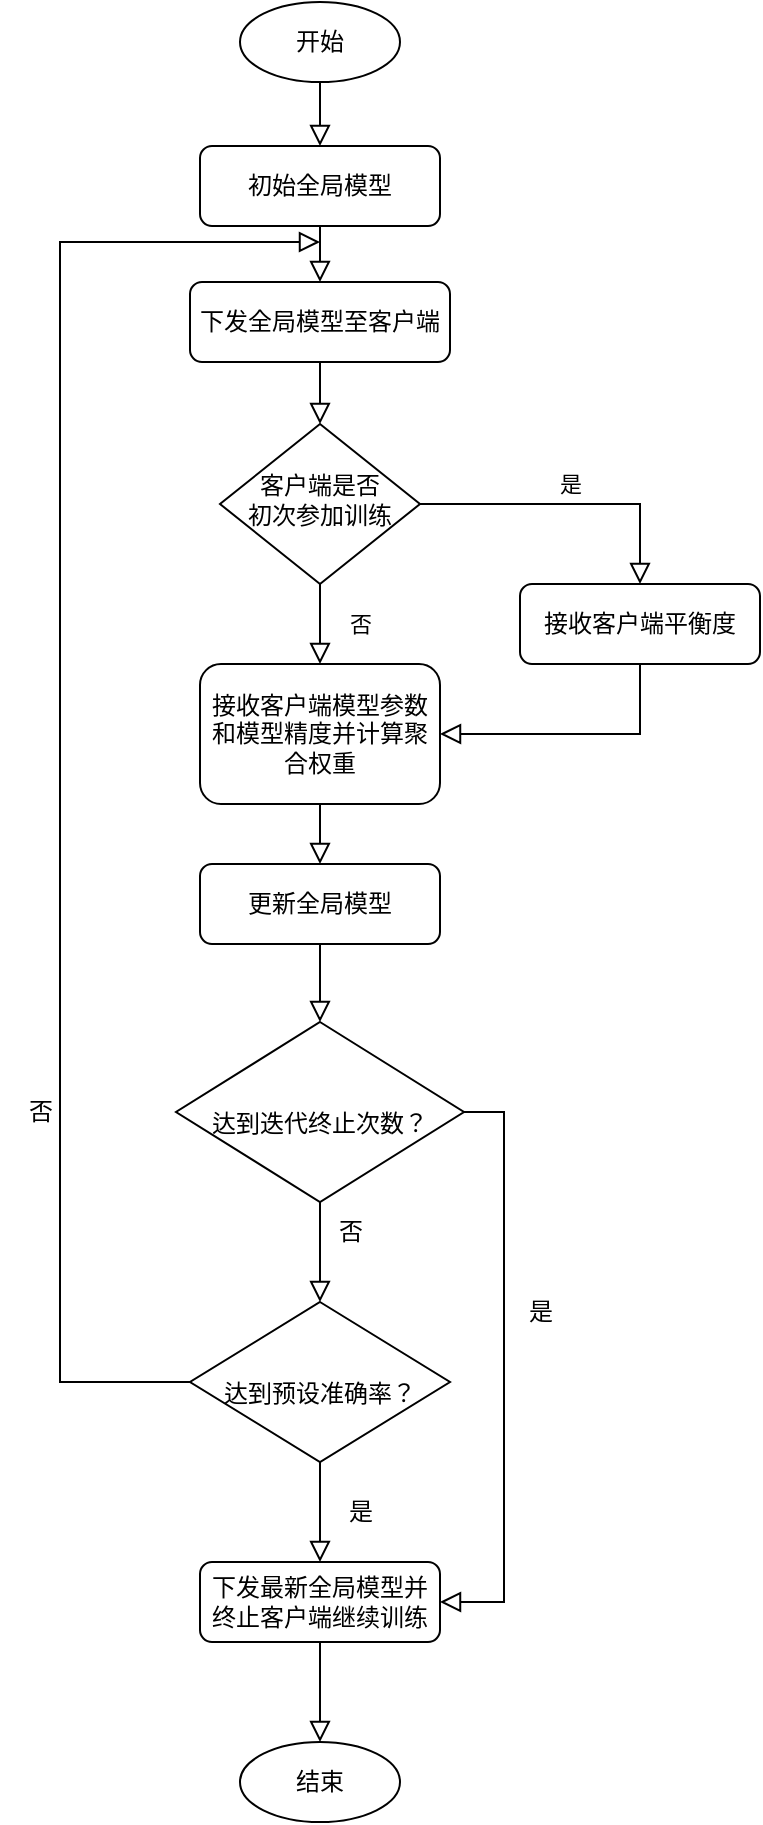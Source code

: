<mxfile version="21.0.8" type="github" pages="2">
  <diagram id="aBPDVvVLKLGPg7GCLv61" name="图1">
    <mxGraphModel dx="747" dy="438" grid="1" gridSize="10" guides="1" tooltips="1" connect="1" arrows="1" fold="1" page="1" pageScale="1" pageWidth="827" pageHeight="1169" math="0" shadow="0">
      <root>
        <mxCell id="0" />
        <mxCell id="1" parent="0" />
        <mxCell id="WaLiMhug5n1nE3xd5-q1-1" value="初始全局模型" style="rounded=1;whiteSpace=wrap;html=1;fontSize=12;glass=0;strokeWidth=1;shadow=0;" parent="1" vertex="1">
          <mxGeometry x="350" y="162" width="120" height="40" as="geometry" />
        </mxCell>
        <mxCell id="WaLiMhug5n1nE3xd5-q1-2" value="否" style="rounded=0;html=1;jettySize=auto;orthogonalLoop=1;fontSize=11;endArrow=block;endFill=0;endSize=8;strokeWidth=1;shadow=0;labelBackgroundColor=none;edgeStyle=orthogonalEdgeStyle;entryX=0.5;entryY=0;entryDx=0;entryDy=0;" parent="1" source="WaLiMhug5n1nE3xd5-q1-4" target="WaLiMhug5n1nE3xd5-q1-12" edge="1">
          <mxGeometry y="20" relative="1" as="geometry">
            <mxPoint as="offset" />
            <mxPoint x="410" y="461" as="targetPoint" />
          </mxGeometry>
        </mxCell>
        <mxCell id="WaLiMhug5n1nE3xd5-q1-3" value="是" style="edgeStyle=orthogonalEdgeStyle;rounded=0;html=1;jettySize=auto;orthogonalLoop=1;fontSize=11;endArrow=block;endFill=0;endSize=8;strokeWidth=1;shadow=0;labelBackgroundColor=none;entryX=0.5;entryY=0;entryDx=0;entryDy=0;" parent="1" source="WaLiMhug5n1nE3xd5-q1-4" target="WaLiMhug5n1nE3xd5-q1-11" edge="1">
          <mxGeometry y="10" relative="1" as="geometry">
            <mxPoint as="offset" />
          </mxGeometry>
        </mxCell>
        <mxCell id="WaLiMhug5n1nE3xd5-q1-4" value="客户端是否&lt;br&gt;初次参加训练" style="rhombus;whiteSpace=wrap;html=1;shadow=0;fontFamily=Helvetica;fontSize=12;align=center;strokeWidth=1;spacing=6;spacingTop=-4;" parent="1" vertex="1">
          <mxGeometry x="360" y="301" width="100" height="80" as="geometry" />
        </mxCell>
        <mxCell id="WaLiMhug5n1nE3xd5-q1-5" value="开始" style="ellipse;whiteSpace=wrap;html=1;" parent="1" vertex="1">
          <mxGeometry x="370" y="90" width="80" height="40" as="geometry" />
        </mxCell>
        <mxCell id="WaLiMhug5n1nE3xd5-q1-6" value="" style="rounded=0;html=1;jettySize=auto;orthogonalLoop=1;fontSize=11;endArrow=block;endFill=0;endSize=8;strokeWidth=1;shadow=0;labelBackgroundColor=none;edgeStyle=orthogonalEdgeStyle;entryX=0.5;entryY=0;entryDx=0;entryDy=0;exitX=0.5;exitY=1;exitDx=0;exitDy=0;" parent="1" source="WaLiMhug5n1nE3xd5-q1-5" target="WaLiMhug5n1nE3xd5-q1-1" edge="1">
          <mxGeometry relative="1" as="geometry">
            <mxPoint x="409.76" y="124" as="sourcePoint" />
            <mxPoint x="410" y="164" as="targetPoint" />
            <Array as="points" />
          </mxGeometry>
        </mxCell>
        <mxCell id="WaLiMhug5n1nE3xd5-q1-7" value="下发全局模型至客户端" style="rounded=1;whiteSpace=wrap;html=1;fontSize=12;glass=0;strokeWidth=1;shadow=0;" parent="1" vertex="1">
          <mxGeometry x="345" y="230" width="130" height="40" as="geometry" />
        </mxCell>
        <mxCell id="WaLiMhug5n1nE3xd5-q1-8" value="" style="rounded=0;html=1;jettySize=auto;orthogonalLoop=1;fontSize=11;endArrow=block;endFill=0;endSize=8;strokeWidth=1;shadow=0;labelBackgroundColor=none;edgeStyle=orthogonalEdgeStyle;exitX=0.5;exitY=1;exitDx=0;exitDy=0;entryX=0.5;entryY=0;entryDx=0;entryDy=0;" parent="1" source="WaLiMhug5n1nE3xd5-q1-1" target="WaLiMhug5n1nE3xd5-q1-7" edge="1">
          <mxGeometry relative="1" as="geometry">
            <mxPoint x="409.83" y="190" as="sourcePoint" />
            <mxPoint x="410.07" y="230" as="targetPoint" />
            <Array as="points" />
          </mxGeometry>
        </mxCell>
        <mxCell id="WaLiMhug5n1nE3xd5-q1-9" value="" style="rounded=0;html=1;jettySize=auto;orthogonalLoop=1;fontSize=11;endArrow=block;endFill=0;endSize=8;strokeWidth=1;shadow=0;labelBackgroundColor=none;edgeStyle=orthogonalEdgeStyle;exitX=0.5;exitY=1;exitDx=0;exitDy=0;entryX=0.5;entryY=0;entryDx=0;entryDy=0;" parent="1" source="WaLiMhug5n1nE3xd5-q1-7" target="WaLiMhug5n1nE3xd5-q1-4" edge="1">
          <mxGeometry relative="1" as="geometry">
            <mxPoint x="409.86" y="261" as="sourcePoint" />
            <mxPoint x="410.1" y="301" as="targetPoint" />
            <Array as="points" />
          </mxGeometry>
        </mxCell>
        <mxCell id="WaLiMhug5n1nE3xd5-q1-10" style="edgeStyle=orthogonalEdgeStyle;rounded=0;orthogonalLoop=1;jettySize=auto;html=1;exitX=0.5;exitY=1;exitDx=0;exitDy=0;entryX=1;entryY=0.5;entryDx=0;entryDy=0;labelBackgroundColor=none;endArrow=block;endFill=0;endSize=8;strokeWidth=1;shadow=0;" parent="1" source="WaLiMhug5n1nE3xd5-q1-11" target="WaLiMhug5n1nE3xd5-q1-12" edge="1">
          <mxGeometry relative="1" as="geometry" />
        </mxCell>
        <mxCell id="WaLiMhug5n1nE3xd5-q1-11" value="接收客户端平衡度" style="rounded=1;whiteSpace=wrap;html=1;fontSize=12;glass=0;strokeWidth=1;shadow=0;" parent="1" vertex="1">
          <mxGeometry x="510" y="381" width="120" height="40" as="geometry" />
        </mxCell>
        <mxCell id="WaLiMhug5n1nE3xd5-q1-12" value="接收客户端模型参数和模型精度并计算聚合权重" style="rounded=1;whiteSpace=wrap;html=1;fontSize=12;glass=0;strokeWidth=1;shadow=0;" parent="1" vertex="1">
          <mxGeometry x="350" y="421" width="120" height="70" as="geometry" />
        </mxCell>
        <mxCell id="Zmd_qZqpM1uoM6uoX9SE-4" style="edgeStyle=orthogonalEdgeStyle;rounded=0;orthogonalLoop=1;jettySize=auto;html=1;exitX=0.5;exitY=1;exitDx=0;exitDy=0;entryX=0.5;entryY=0;entryDx=0;entryDy=0;endSize=8;endArrow=block;endFill=0;" parent="1" source="WaLiMhug5n1nE3xd5-q1-13" target="WaLiMhug5n1nE3xd5-q1-22" edge="1">
          <mxGeometry relative="1" as="geometry" />
        </mxCell>
        <mxCell id="WaLiMhug5n1nE3xd5-q1-13" value="更新全局模型" style="rounded=1;whiteSpace=wrap;html=1;fontSize=12;glass=0;strokeWidth=1;shadow=0;" parent="1" vertex="1">
          <mxGeometry x="350" y="521" width="120" height="40" as="geometry" />
        </mxCell>
        <mxCell id="WaLiMhug5n1nE3xd5-q1-14" value="" style="rounded=0;html=1;jettySize=auto;orthogonalLoop=1;fontSize=11;endArrow=block;endFill=0;endSize=8;strokeWidth=1;shadow=0;labelBackgroundColor=none;edgeStyle=orthogonalEdgeStyle;entryX=0.5;entryY=0;entryDx=0;entryDy=0;exitX=0.5;exitY=1;exitDx=0;exitDy=0;" parent="1" source="WaLiMhug5n1nE3xd5-q1-12" target="WaLiMhug5n1nE3xd5-q1-13" edge="1">
          <mxGeometry relative="1" as="geometry">
            <mxPoint x="409.8" y="531" as="sourcePoint" />
            <mxPoint x="410.04" y="571" as="targetPoint" />
            <Array as="points" />
          </mxGeometry>
        </mxCell>
        <mxCell id="Zmd_qZqpM1uoM6uoX9SE-7" style="edgeStyle=orthogonalEdgeStyle;rounded=0;orthogonalLoop=1;jettySize=auto;html=1;exitX=0.5;exitY=1;exitDx=0;exitDy=0;entryX=0.5;entryY=0;entryDx=0;entryDy=0;endSize=8;endArrow=block;endFill=0;" parent="1" source="WaLiMhug5n1nE3xd5-q1-18" target="WaLiMhug5n1nE3xd5-q1-25" edge="1">
          <mxGeometry relative="1" as="geometry" />
        </mxCell>
        <mxCell id="Zmd_qZqpM1uoM6uoX9SE-11" style="edgeStyle=orthogonalEdgeStyle;rounded=0;orthogonalLoop=1;jettySize=auto;html=1;exitX=0;exitY=0.5;exitDx=0;exitDy=0;endSize=8;endArrow=block;endFill=0;" parent="1" source="WaLiMhug5n1nE3xd5-q1-18" edge="1">
          <mxGeometry relative="1" as="geometry">
            <mxPoint x="410" y="210" as="targetPoint" />
            <Array as="points">
              <mxPoint x="280" y="780" />
              <mxPoint x="280" y="210" />
            </Array>
          </mxGeometry>
        </mxCell>
        <mxCell id="WaLiMhug5n1nE3xd5-q1-18" value="&lt;br&gt;达到预设准确率？" style="rhombus;whiteSpace=wrap;html=1;shadow=0;fontFamily=Helvetica;fontSize=12;align=center;strokeWidth=1;spacing=6;spacingTop=-4;" parent="1" vertex="1">
          <mxGeometry x="345" y="740" width="130" height="80" as="geometry" />
        </mxCell>
        <mxCell id="Zmd_qZqpM1uoM6uoX9SE-5" style="edgeStyle=orthogonalEdgeStyle;rounded=0;orthogonalLoop=1;jettySize=auto;html=1;exitX=0.5;exitY=1;exitDx=0;exitDy=0;entryX=0.5;entryY=0;entryDx=0;entryDy=0;endArrow=block;endFill=0;endSize=8;" parent="1" source="WaLiMhug5n1nE3xd5-q1-22" target="WaLiMhug5n1nE3xd5-q1-18" edge="1">
          <mxGeometry relative="1" as="geometry" />
        </mxCell>
        <mxCell id="Zmd_qZqpM1uoM6uoX9SE-9" style="edgeStyle=orthogonalEdgeStyle;rounded=0;orthogonalLoop=1;jettySize=auto;html=1;exitX=1;exitY=0.5;exitDx=0;exitDy=0;entryX=1;entryY=0.5;entryDx=0;entryDy=0;endArrow=block;endFill=0;endSize=8;" parent="1" source="WaLiMhug5n1nE3xd5-q1-22" target="WaLiMhug5n1nE3xd5-q1-25" edge="1">
          <mxGeometry relative="1" as="geometry" />
        </mxCell>
        <mxCell id="WaLiMhug5n1nE3xd5-q1-22" value="&lt;br&gt;达到迭代终止次数？" style="rhombus;whiteSpace=wrap;html=1;shadow=0;fontFamily=Helvetica;fontSize=12;align=center;strokeWidth=1;spacing=6;spacingTop=-4;" parent="1" vertex="1">
          <mxGeometry x="338" y="600" width="144" height="90" as="geometry" />
        </mxCell>
        <mxCell id="WaLiMhug5n1nE3xd5-q1-25" value="下发最新全局模型并终止客户端继续训练" style="rounded=1;whiteSpace=wrap;html=1;fontSize=12;glass=0;strokeWidth=1;shadow=0;" parent="1" vertex="1">
          <mxGeometry x="350" y="870" width="120" height="40" as="geometry" />
        </mxCell>
        <mxCell id="WaLiMhug5n1nE3xd5-q1-26" value="结束" style="ellipse;whiteSpace=wrap;html=1;" parent="1" vertex="1">
          <mxGeometry x="370" y="960" width="80" height="40" as="geometry" />
        </mxCell>
        <mxCell id="WaLiMhug5n1nE3xd5-q1-27" value="" style="rounded=0;html=1;jettySize=auto;orthogonalLoop=1;fontSize=11;endArrow=block;endFill=0;endSize=8;strokeWidth=1;shadow=0;labelBackgroundColor=none;edgeStyle=orthogonalEdgeStyle;entryX=0.5;entryY=0;entryDx=0;entryDy=0;exitX=0.5;exitY=1;exitDx=0;exitDy=0;" parent="1" source="WaLiMhug5n1nE3xd5-q1-25" target="WaLiMhug5n1nE3xd5-q1-26" edge="1">
          <mxGeometry relative="1" as="geometry">
            <mxPoint x="409.8" y="761" as="sourcePoint" />
            <mxPoint x="410" y="801" as="targetPoint" />
            <Array as="points" />
          </mxGeometry>
        </mxCell>
        <mxCell id="Zmd_qZqpM1uoM6uoX9SE-6" value="否" style="text;html=1;align=center;verticalAlign=middle;resizable=0;points=[];autosize=1;strokeColor=none;fillColor=none;" parent="1" vertex="1">
          <mxGeometry x="405" y="690" width="40" height="30" as="geometry" />
        </mxCell>
        <mxCell id="Zmd_qZqpM1uoM6uoX9SE-8" value="是" style="text;html=1;align=center;verticalAlign=middle;resizable=0;points=[];autosize=1;strokeColor=none;fillColor=none;" parent="1" vertex="1">
          <mxGeometry x="410" y="830" width="40" height="30" as="geometry" />
        </mxCell>
        <mxCell id="Zmd_qZqpM1uoM6uoX9SE-10" value="是" style="text;html=1;align=center;verticalAlign=middle;resizable=0;points=[];autosize=1;strokeColor=none;fillColor=none;" parent="1" vertex="1">
          <mxGeometry x="500" y="730" width="40" height="30" as="geometry" />
        </mxCell>
        <mxCell id="Zmd_qZqpM1uoM6uoX9SE-12" value="否" style="text;html=1;align=center;verticalAlign=middle;resizable=0;points=[];autosize=1;strokeColor=none;fillColor=none;" parent="1" vertex="1">
          <mxGeometry x="250" y="630" width="40" height="30" as="geometry" />
        </mxCell>
      </root>
    </mxGraphModel>
  </diagram>
  <diagram name="图2" id="knUQhLOUun2cT7B-BUvB">
    <mxGraphModel grid="1" page="1" gridSize="10" guides="1" tooltips="1" connect="1" arrows="1" fold="1" pageScale="1" pageWidth="827" pageHeight="1169" math="0" shadow="0">
      <root>
        <mxCell id="d9V2FUUvwQNaTKbuZrYA-0" />
        <mxCell id="d9V2FUUvwQNaTKbuZrYA-1" parent="d9V2FUUvwQNaTKbuZrYA-0" />
        <mxCell id="d9V2FUUvwQNaTKbuZrYA-6" value="开始" style="ellipse;whiteSpace=wrap;html=1;" parent="d9V2FUUvwQNaTKbuZrYA-1" vertex="1">
          <mxGeometry x="360" y="90" width="80" height="40" as="geometry" />
        </mxCell>
        <mxCell id="d9V2FUUvwQNaTKbuZrYA-7" value="" style="rounded=0;html=1;jettySize=auto;orthogonalLoop=1;fontSize=11;endArrow=block;endFill=0;endSize=8;strokeWidth=1;shadow=0;labelBackgroundColor=none;edgeStyle=orthogonalEdgeStyle;entryX=0.5;entryY=0;entryDx=0;entryDy=0;exitX=0.5;exitY=1;exitDx=0;exitDy=0;" parent="d9V2FUUvwQNaTKbuZrYA-1" source="d9V2FUUvwQNaTKbuZrYA-6" target="-yFnxwDGMzr1Os80u9I5-0" edge="1">
          <mxGeometry relative="1" as="geometry">
            <mxPoint x="399.76" y="124" as="sourcePoint" />
            <mxPoint x="400" y="162" as="targetPoint" />
            <Array as="points" />
          </mxGeometry>
        </mxCell>
        <mxCell id="-yFnxwDGMzr1Os80u9I5-2" style="edgeStyle=orthogonalEdgeStyle;rounded=0;orthogonalLoop=1;jettySize=auto;html=1;exitX=0.5;exitY=1;exitDx=0;exitDy=0;entryX=0.5;entryY=0;entryDx=0;entryDy=0;" edge="1" parent="d9V2FUUvwQNaTKbuZrYA-1" source="-yFnxwDGMzr1Os80u9I5-0" target="-yFnxwDGMzr1Os80u9I5-1">
          <mxGeometry relative="1" as="geometry" />
        </mxCell>
        <mxCell id="-yFnxwDGMzr1Os80u9I5-0" value="下载全局模型" style="rounded=1;whiteSpace=wrap;html=1;fontSize=12;glass=0;strokeWidth=1;shadow=0;" vertex="1" parent="d9V2FUUvwQNaTKbuZrYA-1">
          <mxGeometry x="335" y="170" width="130" height="40" as="geometry" />
        </mxCell>
        <mxCell id="R5zYQFnypa_UQ7LJFy0S-10" style="edgeStyle=orthogonalEdgeStyle;rounded=0;orthogonalLoop=1;jettySize=auto;html=1;exitX=0.5;exitY=1;exitDx=0;exitDy=0;entryX=0.5;entryY=0;entryDx=0;entryDy=0;" edge="1" parent="d9V2FUUvwQNaTKbuZrYA-1" source="-yFnxwDGMzr1Os80u9I5-1" target="R5zYQFnypa_UQ7LJFy0S-0">
          <mxGeometry relative="1" as="geometry" />
        </mxCell>
        <mxCell id="-yFnxwDGMzr1Os80u9I5-1" value="训练本地模型并测试精度" style="rounded=1;whiteSpace=wrap;html=1;fontSize=12;glass=0;strokeWidth=1;shadow=0;" vertex="1" parent="d9V2FUUvwQNaTKbuZrYA-1">
          <mxGeometry x="330" y="250" width="140" height="40" as="geometry" />
        </mxCell>
        <mxCell id="R5zYQFnypa_UQ7LJFy0S-2" style="edgeStyle=orthogonalEdgeStyle;rounded=0;orthogonalLoop=1;jettySize=auto;html=1;exitX=0.5;exitY=1;exitDx=0;exitDy=0;entryX=0.5;entryY=0;entryDx=0;entryDy=0;" edge="1" parent="d9V2FUUvwQNaTKbuZrYA-1" source="R5zYQFnypa_UQ7LJFy0S-0" target="R5zYQFnypa_UQ7LJFy0S-1">
          <mxGeometry relative="1" as="geometry" />
        </mxCell>
        <mxCell id="R5zYQFnypa_UQ7LJFy0S-3" value="否" style="edgeLabel;html=1;align=center;verticalAlign=middle;resizable=0;points=[];" connectable="0" vertex="1" parent="R5zYQFnypa_UQ7LJFy0S-2">
          <mxGeometry x="-0.2" y="-1" relative="1" as="geometry">
            <mxPoint x="15" as="offset" />
          </mxGeometry>
        </mxCell>
        <mxCell id="R5zYQFnypa_UQ7LJFy0S-5" style="edgeStyle=orthogonalEdgeStyle;rounded=0;orthogonalLoop=1;jettySize=auto;html=1;exitX=1;exitY=0.5;exitDx=0;exitDy=0;entryX=0;entryY=0.5;entryDx=0;entryDy=0;" edge="1" parent="d9V2FUUvwQNaTKbuZrYA-1" source="R5zYQFnypa_UQ7LJFy0S-0" target="R5zYQFnypa_UQ7LJFy0S-4">
          <mxGeometry relative="1" as="geometry" />
        </mxCell>
        <mxCell id="R5zYQFnypa_UQ7LJFy0S-6" value="是" style="edgeLabel;html=1;align=center;verticalAlign=middle;resizable=0;points=[];" connectable="0" vertex="1" parent="R5zYQFnypa_UQ7LJFy0S-5">
          <mxGeometry x="-0.209" y="2" relative="1" as="geometry">
            <mxPoint x="2" y="-8" as="offset" />
          </mxGeometry>
        </mxCell>
        <mxCell id="R5zYQFnypa_UQ7LJFy0S-0" value="&lt;br&gt;是否第一次参加训练？" style="rhombus;whiteSpace=wrap;html=1;shadow=0;fontFamily=Helvetica;fontSize=12;align=center;strokeWidth=1;spacing=6;spacingTop=-4;" vertex="1" parent="d9V2FUUvwQNaTKbuZrYA-1">
          <mxGeometry x="350" y="320" width="100" height="80" as="geometry" />
        </mxCell>
        <mxCell id="R5zYQFnypa_UQ7LJFy0S-11" style="edgeStyle=orthogonalEdgeStyle;rounded=0;orthogonalLoop=1;jettySize=auto;html=1;exitX=0.5;exitY=1;exitDx=0;exitDy=0;entryX=0.5;entryY=0;entryDx=0;entryDy=0;" edge="1" parent="d9V2FUUvwQNaTKbuZrYA-1" source="R5zYQFnypa_UQ7LJFy0S-1" target="R5zYQFnypa_UQ7LJFy0S-9">
          <mxGeometry relative="1" as="geometry" />
        </mxCell>
        <mxCell id="R5zYQFnypa_UQ7LJFy0S-1" value="上传模型精度与本地模型" style="rounded=1;whiteSpace=wrap;html=1;fontSize=12;glass=0;strokeWidth=1;shadow=0;" vertex="1" parent="d9V2FUUvwQNaTKbuZrYA-1">
          <mxGeometry x="330" y="440" width="140" height="40" as="geometry" />
        </mxCell>
        <mxCell id="R5zYQFnypa_UQ7LJFy0S-8" style="edgeStyle=orthogonalEdgeStyle;rounded=0;orthogonalLoop=1;jettySize=auto;html=1;exitX=0.5;exitY=1;exitDx=0;exitDy=0;entryX=0.5;entryY=0;entryDx=0;entryDy=0;" edge="1" parent="d9V2FUUvwQNaTKbuZrYA-1" source="R5zYQFnypa_UQ7LJFy0S-4" target="R5zYQFnypa_UQ7LJFy0S-7">
          <mxGeometry relative="1" as="geometry" />
        </mxCell>
        <mxCell id="R5zYQFnypa_UQ7LJFy0S-4" value="构建本地数据概率分布并计算平衡度" style="rounded=1;whiteSpace=wrap;html=1;fontSize=12;glass=0;strokeWidth=1;shadow=0;" vertex="1" parent="d9V2FUUvwQNaTKbuZrYA-1">
          <mxGeometry x="520" y="340" width="140" height="40" as="geometry" />
        </mxCell>
        <mxCell id="R5zYQFnypa_UQ7LJFy0S-12" style="edgeStyle=orthogonalEdgeStyle;rounded=0;orthogonalLoop=1;jettySize=auto;html=1;exitX=0;exitY=0.5;exitDx=0;exitDy=0;" edge="1" parent="d9V2FUUvwQNaTKbuZrYA-1" source="R5zYQFnypa_UQ7LJFy0S-7">
          <mxGeometry relative="1" as="geometry">
            <mxPoint x="400" y="500.048" as="targetPoint" />
          </mxGeometry>
        </mxCell>
        <mxCell id="R5zYQFnypa_UQ7LJFy0S-7" value="上传平衡度模型精度与本地模型" style="rounded=1;whiteSpace=wrap;html=1;fontSize=12;glass=0;strokeWidth=1;shadow=0;" vertex="1" parent="d9V2FUUvwQNaTKbuZrYA-1">
          <mxGeometry x="520" y="480" width="140" height="40" as="geometry" />
        </mxCell>
        <mxCell id="R5zYQFnypa_UQ7LJFy0S-14" style="edgeStyle=orthogonalEdgeStyle;rounded=0;orthogonalLoop=1;jettySize=auto;html=1;exitX=0.5;exitY=1;exitDx=0;exitDy=0;entryX=0.5;entryY=0;entryDx=0;entryDy=0;" edge="1" parent="d9V2FUUvwQNaTKbuZrYA-1" source="R5zYQFnypa_UQ7LJFy0S-9" target="R5zYQFnypa_UQ7LJFy0S-13">
          <mxGeometry relative="1" as="geometry" />
        </mxCell>
        <mxCell id="R5zYQFnypa_UQ7LJFy0S-20" value="是" style="edgeLabel;html=1;align=center;verticalAlign=middle;resizable=0;points=[];" connectable="0" vertex="1" parent="R5zYQFnypa_UQ7LJFy0S-14">
          <mxGeometry x="-0.382" relative="1" as="geometry">
            <mxPoint x="14" as="offset" />
          </mxGeometry>
        </mxCell>
        <mxCell id="R5zYQFnypa_UQ7LJFy0S-17" style="edgeStyle=orthogonalEdgeStyle;rounded=0;orthogonalLoop=1;jettySize=auto;html=1;exitX=0;exitY=0.5;exitDx=0;exitDy=0;" edge="1" parent="d9V2FUUvwQNaTKbuZrYA-1" source="R5zYQFnypa_UQ7LJFy0S-9">
          <mxGeometry relative="1" as="geometry">
            <mxPoint x="400" y="140" as="targetPoint" />
            <Array as="points">
              <mxPoint x="300" y="560" />
              <mxPoint x="300" y="140" />
            </Array>
          </mxGeometry>
        </mxCell>
        <mxCell id="R5zYQFnypa_UQ7LJFy0S-18" value="否" style="edgeLabel;html=1;align=center;verticalAlign=middle;resizable=0;points=[];" connectable="0" vertex="1" parent="R5zYQFnypa_UQ7LJFy0S-17">
          <mxGeometry x="-0.892" relative="1" as="geometry">
            <mxPoint x="11" y="-10" as="offset" />
          </mxGeometry>
        </mxCell>
        <mxCell id="R5zYQFnypa_UQ7LJFy0S-9" value="&lt;br&gt;收到终止训练命令？" style="rhombus;whiteSpace=wrap;html=1;shadow=0;fontFamily=Helvetica;fontSize=12;align=center;strokeWidth=1;spacing=6;spacingTop=-4;" vertex="1" parent="d9V2FUUvwQNaTKbuZrYA-1">
          <mxGeometry x="350" y="520" width="100" height="80" as="geometry" />
        </mxCell>
        <mxCell id="R5zYQFnypa_UQ7LJFy0S-16" style="edgeStyle=orthogonalEdgeStyle;rounded=0;orthogonalLoop=1;jettySize=auto;html=1;exitX=0.5;exitY=1;exitDx=0;exitDy=0;entryX=0.5;entryY=0;entryDx=0;entryDy=0;" edge="1" parent="d9V2FUUvwQNaTKbuZrYA-1" source="R5zYQFnypa_UQ7LJFy0S-13" target="R5zYQFnypa_UQ7LJFy0S-15">
          <mxGeometry relative="1" as="geometry" />
        </mxCell>
        <mxCell id="R5zYQFnypa_UQ7LJFy0S-13" value="下载最新全局模型" style="rounded=1;whiteSpace=wrap;html=1;fontSize=12;glass=0;strokeWidth=1;shadow=0;" vertex="1" parent="d9V2FUUvwQNaTKbuZrYA-1">
          <mxGeometry x="330" y="630" width="140" height="40" as="geometry" />
        </mxCell>
        <mxCell id="R5zYQFnypa_UQ7LJFy0S-15" value="结束" style="ellipse;whiteSpace=wrap;html=1;" vertex="1" parent="d9V2FUUvwQNaTKbuZrYA-1">
          <mxGeometry x="360" y="700" width="80" height="40" as="geometry" />
        </mxCell>
      </root>
    </mxGraphModel>
  </diagram>
</mxfile>
